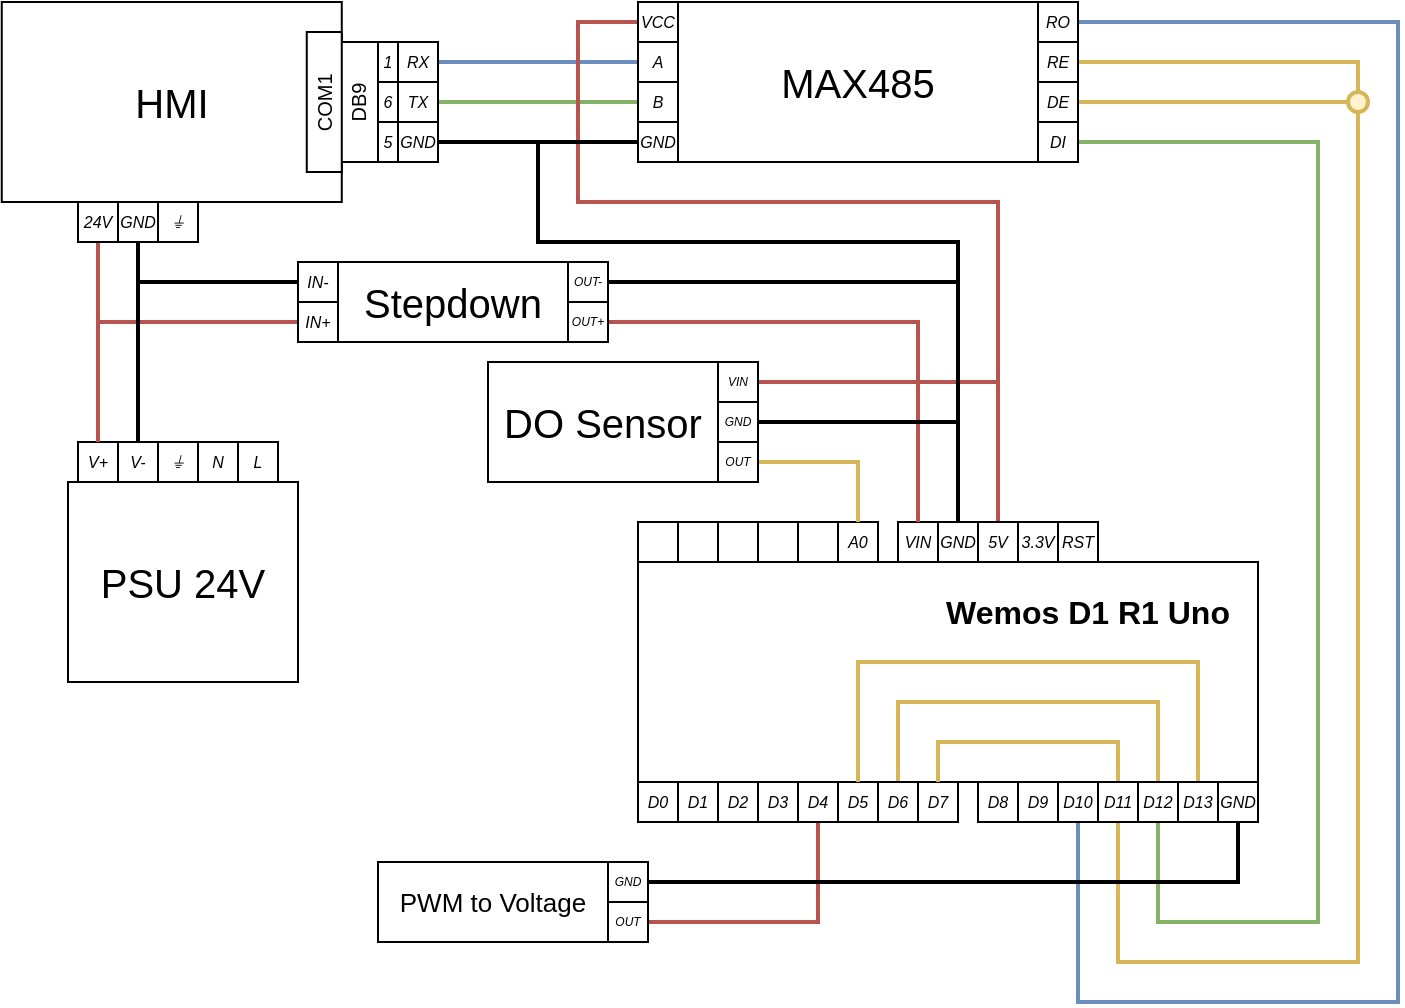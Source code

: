 <mxfile version="20.7.4" type="device"><diagram id="AYf1GJi7QR7gWWZCEHvu" name="Page-1"><mxGraphModel dx="766" dy="528" grid="1" gridSize="10" guides="1" tooltips="1" connect="1" arrows="1" fold="1" page="1" pageScale="1" pageWidth="3300" pageHeight="4681" math="0" shadow="0"><root><mxCell id="0"/><mxCell id="1" parent="0"/><mxCell id="DwnNHPMHxuOQS2PUY_gm-1" value="" style="rounded=0;whiteSpace=wrap;html=1;fontSize=20;strokeWidth=1;" parent="1" vertex="1"><mxGeometry x="370" y="520" width="310" height="110" as="geometry"/></mxCell><mxCell id="DwnNHPMHxuOQS2PUY_gm-2" value="HMI" style="rounded=0;whiteSpace=wrap;html=1;fontSize=20;strokeWidth=1;" parent="1" vertex="1"><mxGeometry x="51.88" y="240" width="170" height="100" as="geometry"/></mxCell><mxCell id="DwnNHPMHxuOQS2PUY_gm-24" style="edgeStyle=orthogonalEdgeStyle;rounded=0;orthogonalLoop=1;jettySize=auto;html=1;exitX=1;exitY=0.5;exitDx=0;exitDy=0;fontSize=20;endArrow=none;endFill=0;fillColor=#dae8fc;strokeColor=#6c8ebf;strokeWidth=2;" parent="1" source="DwnNHPMHxuOQS2PUY_gm-6" target="DwnNHPMHxuOQS2PUY_gm-20" edge="1"><mxGeometry relative="1" as="geometry"/></mxCell><mxCell id="DwnNHPMHxuOQS2PUY_gm-6" value="RX" style="rounded=0;whiteSpace=wrap;html=1;fontSize=8;fontStyle=2;strokeWidth=1;" parent="1" vertex="1"><mxGeometry x="250" y="260" width="20" height="20" as="geometry"/></mxCell><mxCell id="DwnNHPMHxuOQS2PUY_gm-25" style="edgeStyle=orthogonalEdgeStyle;rounded=0;orthogonalLoop=1;jettySize=auto;html=1;exitX=1;exitY=0.5;exitDx=0;exitDy=0;entryX=0;entryY=0.5;entryDx=0;entryDy=0;fontSize=20;endArrow=none;endFill=0;fillColor=#d5e8d4;strokeColor=#82b366;strokeWidth=2;" parent="1" source="DwnNHPMHxuOQS2PUY_gm-7" target="DwnNHPMHxuOQS2PUY_gm-17" edge="1"><mxGeometry relative="1" as="geometry"/></mxCell><mxCell id="DwnNHPMHxuOQS2PUY_gm-7" value="TX" style="rounded=0;whiteSpace=wrap;html=1;fontSize=8;fontStyle=2;strokeWidth=1;" parent="1" vertex="1"><mxGeometry x="250" y="280" width="20" height="20" as="geometry"/></mxCell><mxCell id="DwnNHPMHxuOQS2PUY_gm-26" style="edgeStyle=orthogonalEdgeStyle;rounded=0;orthogonalLoop=1;jettySize=auto;html=1;exitX=1;exitY=0.5;exitDx=0;exitDy=0;fontSize=20;endArrow=none;endFill=0;strokeWidth=2;" parent="1" source="DwnNHPMHxuOQS2PUY_gm-8" target="DwnNHPMHxuOQS2PUY_gm-18" edge="1"><mxGeometry relative="1" as="geometry"/></mxCell><mxCell id="DwnNHPMHxuOQS2PUY_gm-8" value="GND" style="rounded=0;whiteSpace=wrap;html=1;fontSize=8;fontStyle=2;strokeWidth=1;" parent="1" vertex="1"><mxGeometry x="250" y="300" width="20" height="20" as="geometry"/></mxCell><mxCell id="DwnNHPMHxuOQS2PUY_gm-63" style="edgeStyle=orthogonalEdgeStyle;rounded=0;orthogonalLoop=1;jettySize=auto;html=1;entryX=1;entryY=0.5;entryDx=0;entryDy=0;fontSize=7;endArrow=none;endFill=0;fillColor=#fff2cc;strokeColor=#d6b656;strokeWidth=2;" parent="1" target="DwnNHPMHxuOQS2PUY_gm-58" edge="1"><mxGeometry relative="1" as="geometry"><Array as="points"><mxPoint x="610" y="720"/><mxPoint x="730" y="720"/><mxPoint x="730" y="270"/></Array><mxPoint x="610" y="650" as="sourcePoint"/></mxGeometry></mxCell><mxCell id="DwnNHPMHxuOQS2PUY_gm-64" style="edgeStyle=orthogonalEdgeStyle;rounded=0;orthogonalLoop=1;jettySize=auto;html=1;exitX=0.5;exitY=1;exitDx=0;exitDy=0;entryX=1;entryY=0.5;entryDx=0;entryDy=0;fontSize=7;endArrow=none;endFill=0;fillColor=#fff2cc;strokeColor=#d6b656;strokeWidth=2;" parent="1" source="DwnNHPMHxuOQS2PUY_gm-39" target="DwnNHPMHxuOQS2PUY_gm-55" edge="1"><mxGeometry relative="1" as="geometry"><Array as="points"><mxPoint x="610" y="720"/><mxPoint x="730" y="720"/><mxPoint x="730" y="290"/></Array></mxGeometry></mxCell><mxCell id="DwnNHPMHxuOQS2PUY_gm-10" value="D3" style="rounded=0;whiteSpace=wrap;html=1;fontSize=8;fontStyle=2;strokeWidth=1;" parent="1" vertex="1"><mxGeometry x="430" y="630" width="20" height="20" as="geometry"/></mxCell><mxCell id="DwnNHPMHxuOQS2PUY_gm-62" style="edgeStyle=orthogonalEdgeStyle;rounded=0;orthogonalLoop=1;jettySize=auto;html=1;exitX=0.5;exitY=1;exitDx=0;exitDy=0;entryX=1;entryY=0.5;entryDx=0;entryDy=0;fontSize=7;endArrow=none;endFill=0;fillColor=#dae8fc;strokeColor=#6c8ebf;strokeWidth=2;" parent="1" source="DwnNHPMHxuOQS2PUY_gm-40" target="DwnNHPMHxuOQS2PUY_gm-57" edge="1"><mxGeometry relative="1" as="geometry"><Array as="points"><mxPoint x="590" y="740"/><mxPoint x="750" y="740"/><mxPoint x="750" y="250"/></Array></mxGeometry></mxCell><mxCell id="DwnNHPMHxuOQS2PUY_gm-11" value="D2" style="rounded=0;whiteSpace=wrap;html=1;fontSize=8;fontStyle=2;strokeWidth=1;" parent="1" vertex="1"><mxGeometry x="410" y="630" width="20" height="20" as="geometry"/></mxCell><mxCell id="FD-xszh_ADqVRA-qsXoM-16" style="edgeStyle=orthogonalEdgeStyle;rounded=0;orthogonalLoop=1;jettySize=auto;html=1;exitX=0.5;exitY=1;exitDx=0;exitDy=0;entryX=1;entryY=0.5;entryDx=0;entryDy=0;fontSize=13;endArrow=none;endFill=0;fillColor=#f8cecc;strokeColor=#b85450;strokeWidth=2;" parent="1" source="DwnNHPMHxuOQS2PUY_gm-14" target="FD-xszh_ADqVRA-qsXoM-13" edge="1"><mxGeometry relative="1" as="geometry"/></mxCell><mxCell id="DwnNHPMHxuOQS2PUY_gm-13" value="D5" style="rounded=0;whiteSpace=wrap;html=1;fontSize=8;fontStyle=2;strokeWidth=1;" parent="1" vertex="1"><mxGeometry x="470" y="630" width="20" height="20" as="geometry"/></mxCell><mxCell id="DwnNHPMHxuOQS2PUY_gm-65" style="edgeStyle=orthogonalEdgeStyle;rounded=0;orthogonalLoop=1;jettySize=auto;html=1;exitX=0.5;exitY=1;exitDx=0;exitDy=0;entryX=1;entryY=0.5;entryDx=0;entryDy=0;fontSize=7;endArrow=none;endFill=0;fillColor=#d5e8d4;strokeColor=#82b366;strokeWidth=2;" parent="1" source="DwnNHPMHxuOQS2PUY_gm-42" target="DwnNHPMHxuOQS2PUY_gm-56" edge="1"><mxGeometry relative="1" as="geometry"><Array as="points"><mxPoint x="630" y="700"/><mxPoint x="710" y="700"/><mxPoint x="710" y="310"/></Array></mxGeometry></mxCell><mxCell id="DwnNHPMHxuOQS2PUY_gm-14" value="D4" style="rounded=0;whiteSpace=wrap;html=1;fontSize=8;fontStyle=2;strokeWidth=1;" parent="1" vertex="1"><mxGeometry x="450" y="630" width="20" height="20" as="geometry"/></mxCell><mxCell id="DwnNHPMHxuOQS2PUY_gm-15" value="MAX485" style="rounded=0;whiteSpace=wrap;html=1;fontSize=20;strokeWidth=1;" parent="1" vertex="1"><mxGeometry x="390" y="240" width="180" height="80" as="geometry"/></mxCell><mxCell id="DwnNHPMHxuOQS2PUY_gm-17" value="B" style="rounded=0;whiteSpace=wrap;html=1;fontSize=8;fontStyle=2;strokeWidth=1;" parent="1" vertex="1"><mxGeometry x="370" y="280" width="20" height="20" as="geometry"/></mxCell><mxCell id="DwnNHPMHxuOQS2PUY_gm-18" value="GND" style="rounded=0;whiteSpace=wrap;html=1;fontSize=8;fontStyle=2;strokeWidth=1;" parent="1" vertex="1"><mxGeometry x="370" y="300" width="20" height="20" as="geometry"/></mxCell><mxCell id="DwnNHPMHxuOQS2PUY_gm-67" style="edgeStyle=orthogonalEdgeStyle;rounded=0;orthogonalLoop=1;jettySize=auto;html=1;exitX=0;exitY=0.5;exitDx=0;exitDy=0;entryX=0.5;entryY=0;entryDx=0;entryDy=0;fontSize=7;endArrow=none;endFill=0;fillColor=#f8cecc;strokeColor=#b85450;fontStyle=1;strokeWidth=2;" parent="1" source="DwnNHPMHxuOQS2PUY_gm-19" target="DwnNHPMHxuOQS2PUY_gm-50" edge="1"><mxGeometry relative="1" as="geometry"><Array as="points"><mxPoint x="340" y="250"/><mxPoint x="340" y="340"/><mxPoint x="550" y="340"/></Array></mxGeometry></mxCell><mxCell id="DwnNHPMHxuOQS2PUY_gm-19" value="VCC" style="rounded=0;whiteSpace=wrap;html=1;fontSize=8;fontStyle=2;strokeWidth=1;" parent="1" vertex="1"><mxGeometry x="370" y="240" width="20" height="20" as="geometry"/></mxCell><mxCell id="DwnNHPMHxuOQS2PUY_gm-20" value="A" style="rounded=0;whiteSpace=wrap;html=1;fontSize=8;fontStyle=2;strokeWidth=1;" parent="1" vertex="1"><mxGeometry x="370" y="260" width="20" height="20" as="geometry"/></mxCell><mxCell id="DwnNHPMHxuOQS2PUY_gm-29" value="D7" style="rounded=0;whiteSpace=wrap;html=1;fontSize=8;fontStyle=2;strokeWidth=1;" parent="1" vertex="1"><mxGeometry x="510" y="630" width="20" height="20" as="geometry"/></mxCell><mxCell id="FD-xszh_ADqVRA-qsXoM-22" style="edgeStyle=orthogonalEdgeStyle;rounded=0;orthogonalLoop=1;jettySize=auto;html=1;exitX=0.5;exitY=0;exitDx=0;exitDy=0;entryX=0.5;entryY=0;entryDx=0;entryDy=0;fontSize=13;endArrow=none;endFill=0;fillColor=#fff2cc;strokeColor=#d6b656;strokeWidth=2;" parent="1" source="DwnNHPMHxuOQS2PUY_gm-30" target="DwnNHPMHxuOQS2PUY_gm-42" edge="1"><mxGeometry relative="1" as="geometry"><Array as="points"><mxPoint x="500" y="590"/><mxPoint x="630" y="590"/></Array></mxGeometry></mxCell><mxCell id="DwnNHPMHxuOQS2PUY_gm-30" value="D6" style="rounded=0;whiteSpace=wrap;html=1;fontSize=8;fontStyle=2;strokeWidth=1;" parent="1" vertex="1"><mxGeometry x="490" y="630" width="20" height="20" as="geometry"/></mxCell><mxCell id="DwnNHPMHxuOQS2PUY_gm-31" value="D9" style="rounded=0;whiteSpace=wrap;html=1;fontSize=8;fontStyle=2;strokeWidth=1;" parent="1" vertex="1"><mxGeometry x="560" y="630" width="20" height="20" as="geometry"/></mxCell><mxCell id="DwnNHPMHxuOQS2PUY_gm-32" value="D8" style="rounded=0;whiteSpace=wrap;html=1;fontSize=8;fontStyle=2;strokeWidth=1;" parent="1" vertex="1"><mxGeometry x="540" y="630" width="20" height="20" as="geometry"/></mxCell><mxCell id="DwnNHPMHxuOQS2PUY_gm-35" value="D0" style="rounded=0;whiteSpace=wrap;html=1;fontSize=8;fontStyle=2;strokeWidth=1;" parent="1" vertex="1"><mxGeometry x="370" y="630" width="20" height="20" as="geometry"/></mxCell><mxCell id="DwnNHPMHxuOQS2PUY_gm-36" value="D1" style="rounded=0;whiteSpace=wrap;html=1;fontSize=8;fontStyle=2;strokeWidth=1;" parent="1" vertex="1"><mxGeometry x="390" y="630" width="20" height="20" as="geometry"/></mxCell><mxCell id="FD-xszh_ADqVRA-qsXoM-18" style="edgeStyle=orthogonalEdgeStyle;rounded=0;orthogonalLoop=1;jettySize=auto;html=1;exitX=0.5;exitY=0;exitDx=0;exitDy=0;entryX=0.5;entryY=0;entryDx=0;entryDy=0;fontSize=13;endArrow=none;endFill=0;fillColor=#fff2cc;strokeColor=#d6b656;strokeWidth=2;" parent="1" source="DwnNHPMHxuOQS2PUY_gm-39" target="DwnNHPMHxuOQS2PUY_gm-29" edge="1"><mxGeometry relative="1" as="geometry"/></mxCell><mxCell id="DwnNHPMHxuOQS2PUY_gm-39" value="D11" style="rounded=0;whiteSpace=wrap;html=1;fontSize=8;fontStyle=2;strokeWidth=1;" parent="1" vertex="1"><mxGeometry x="600" y="630" width="20" height="20" as="geometry"/></mxCell><mxCell id="DwnNHPMHxuOQS2PUY_gm-40" value="D10" style="rounded=0;whiteSpace=wrap;html=1;fontSize=8;fontStyle=2;strokeWidth=1;" parent="1" vertex="1"><mxGeometry x="580" y="630" width="20" height="20" as="geometry"/></mxCell><mxCell id="FD-xszh_ADqVRA-qsXoM-23" style="edgeStyle=orthogonalEdgeStyle;rounded=0;orthogonalLoop=1;jettySize=auto;html=1;exitX=0.5;exitY=0;exitDx=0;exitDy=0;entryX=0.5;entryY=0;entryDx=0;entryDy=0;fontSize=13;endArrow=none;endFill=0;fillColor=#fff2cc;strokeColor=#d6b656;strokeWidth=2;" parent="1" source="DwnNHPMHxuOQS2PUY_gm-41" target="DwnNHPMHxuOQS2PUY_gm-13" edge="1"><mxGeometry relative="1" as="geometry"><Array as="points"><mxPoint x="650" y="570"/><mxPoint x="480" y="570"/></Array></mxGeometry></mxCell><mxCell id="DwnNHPMHxuOQS2PUY_gm-41" value="D13" style="rounded=0;whiteSpace=wrap;html=1;fontSize=8;fontStyle=2;strokeWidth=1;" parent="1" vertex="1"><mxGeometry x="640" y="630" width="20" height="20" as="geometry"/></mxCell><mxCell id="DwnNHPMHxuOQS2PUY_gm-42" value="D12" style="rounded=0;whiteSpace=wrap;html=1;fontSize=8;fontStyle=2;strokeWidth=1;" parent="1" vertex="1"><mxGeometry x="620" y="630" width="20" height="20" as="geometry"/></mxCell><mxCell id="FD-xszh_ADqVRA-qsXoM-15" style="edgeStyle=orthogonalEdgeStyle;rounded=0;orthogonalLoop=1;jettySize=auto;html=1;exitX=0.5;exitY=1;exitDx=0;exitDy=0;entryX=1;entryY=0.5;entryDx=0;entryDy=0;fontSize=13;endArrow=none;endFill=0;strokeWidth=2;" parent="1" source="DwnNHPMHxuOQS2PUY_gm-43" target="FD-xszh_ADqVRA-qsXoM-12" edge="1"><mxGeometry relative="1" as="geometry"/></mxCell><mxCell id="DwnNHPMHxuOQS2PUY_gm-43" value="GND" style="rounded=0;whiteSpace=wrap;html=1;fontSize=8;fontStyle=2;strokeWidth=1;" parent="1" vertex="1"><mxGeometry x="660" y="630" width="20" height="20" as="geometry"/></mxCell><mxCell id="DwnNHPMHxuOQS2PUY_gm-44" value="" style="rounded=0;whiteSpace=wrap;html=1;fontSize=8;fontStyle=2;strokeWidth=1;" parent="1" vertex="1"><mxGeometry x="430" y="500" width="20" height="20" as="geometry"/></mxCell><mxCell id="DwnNHPMHxuOQS2PUY_gm-45" value="" style="rounded=0;whiteSpace=wrap;html=1;fontSize=8;fontStyle=2;strokeWidth=1;" parent="1" vertex="1"><mxGeometry x="410" y="500" width="20" height="20" as="geometry"/></mxCell><mxCell id="DwnNHPMHxuOQS2PUY_gm-46" value="A0" style="rounded=0;whiteSpace=wrap;html=1;fontSize=8;fontStyle=2;strokeWidth=1;" parent="1" vertex="1"><mxGeometry x="470" y="500" width="20" height="20" as="geometry"/></mxCell><mxCell id="DwnNHPMHxuOQS2PUY_gm-47" value="" style="rounded=0;whiteSpace=wrap;html=1;fontSize=8;fontStyle=2;strokeWidth=1;" parent="1" vertex="1"><mxGeometry x="450" y="500" width="20" height="20" as="geometry"/></mxCell><mxCell id="DwnNHPMHxuOQS2PUY_gm-48" value="" style="rounded=0;whiteSpace=wrap;html=1;fontSize=8;fontStyle=2;strokeWidth=1;" parent="1" vertex="1"><mxGeometry x="370" y="500" width="20" height="20" as="geometry"/></mxCell><mxCell id="DwnNHPMHxuOQS2PUY_gm-49" value="" style="rounded=0;whiteSpace=wrap;html=1;fontSize=8;fontStyle=2;strokeWidth=1;" parent="1" vertex="1"><mxGeometry x="390" y="500" width="20" height="20" as="geometry"/></mxCell><mxCell id="FD-xszh_ADqVRA-qsXoM-5" style="edgeStyle=orthogonalEdgeStyle;rounded=0;orthogonalLoop=1;jettySize=auto;html=1;exitX=0.5;exitY=0;exitDx=0;exitDy=0;entryX=1;entryY=0.5;entryDx=0;entryDy=0;endArrow=none;endFill=0;fillColor=#f8cecc;strokeColor=#b85450;strokeWidth=2;" parent="1" source="DwnNHPMHxuOQS2PUY_gm-50" target="FD-xszh_ADqVRA-qsXoM-3" edge="1"><mxGeometry relative="1" as="geometry"/></mxCell><mxCell id="DwnNHPMHxuOQS2PUY_gm-50" value="5V" style="rounded=0;whiteSpace=wrap;html=1;fontSize=8;fontStyle=2;strokeWidth=1;" parent="1" vertex="1"><mxGeometry x="540" y="500" width="20" height="20" as="geometry"/></mxCell><mxCell id="DwnNHPMHxuOQS2PUY_gm-68" style="edgeStyle=orthogonalEdgeStyle;rounded=0;orthogonalLoop=1;jettySize=auto;html=1;exitX=0.5;exitY=0;exitDx=0;exitDy=0;entryX=0;entryY=0.5;entryDx=0;entryDy=0;fontSize=7;endArrow=none;endFill=0;strokeWidth=2;" parent="1" source="DwnNHPMHxuOQS2PUY_gm-51" target="DwnNHPMHxuOQS2PUY_gm-18" edge="1"><mxGeometry relative="1" as="geometry"><Array as="points"><mxPoint x="530" y="360"/><mxPoint x="320" y="360"/><mxPoint x="320" y="310"/></Array></mxGeometry></mxCell><mxCell id="DwnNHPMHxuOQS2PUY_gm-51" value="GND" style="rounded=0;whiteSpace=wrap;html=1;fontSize=8;fontStyle=2;strokeWidth=1;" parent="1" vertex="1"><mxGeometry x="520" y="500" width="20" height="20" as="geometry"/></mxCell><mxCell id="DwnNHPMHxuOQS2PUY_gm-52" value="RST" style="rounded=0;whiteSpace=wrap;html=1;fontSize=8;fontStyle=2;strokeWidth=1;" parent="1" vertex="1"><mxGeometry x="580" y="500" width="20" height="20" as="geometry"/></mxCell><mxCell id="DwnNHPMHxuOQS2PUY_gm-53" value="3.3V" style="rounded=0;whiteSpace=wrap;html=1;fontSize=8;fontStyle=2;strokeWidth=1;" parent="1" vertex="1"><mxGeometry x="560" y="500" width="20" height="20" as="geometry"/></mxCell><mxCell id="DwnNHPMHxuOQS2PUY_gm-54" value="VIN" style="rounded=0;whiteSpace=wrap;html=1;fontSize=8;fontStyle=2;strokeWidth=1;" parent="1" vertex="1"><mxGeometry x="500" y="500" width="20" height="20" as="geometry"/></mxCell><mxCell id="DwnNHPMHxuOQS2PUY_gm-55" value="DE" style="rounded=0;whiteSpace=wrap;html=1;fontSize=8;fontStyle=2;strokeWidth=1;" parent="1" vertex="1"><mxGeometry x="570" y="280" width="20" height="20" as="geometry"/></mxCell><mxCell id="DwnNHPMHxuOQS2PUY_gm-56" value="DI" style="rounded=0;whiteSpace=wrap;html=1;fontSize=8;fontStyle=2;strokeWidth=1;" parent="1" vertex="1"><mxGeometry x="570" y="300" width="20" height="20" as="geometry"/></mxCell><mxCell id="DwnNHPMHxuOQS2PUY_gm-57" value="RO" style="rounded=0;whiteSpace=wrap;html=1;fontSize=8;fontStyle=2;strokeWidth=1;" parent="1" vertex="1"><mxGeometry x="570" y="240" width="20" height="20" as="geometry"/></mxCell><mxCell id="DwnNHPMHxuOQS2PUY_gm-58" value="RE" style="rounded=0;whiteSpace=wrap;html=1;fontSize=8;fontStyle=2;strokeWidth=1;" parent="1" vertex="1"><mxGeometry x="570" y="260" width="20" height="20" as="geometry"/></mxCell><mxCell id="DwnNHPMHxuOQS2PUY_gm-66" value="" style="ellipse;whiteSpace=wrap;html=1;aspect=fixed;fontSize=7;fillColor=#fff2cc;strokeColor=#d6b656;strokeWidth=2;" parent="1" vertex="1"><mxGeometry x="725" y="285" width="10" height="10" as="geometry"/></mxCell><mxCell id="DwnNHPMHxuOQS2PUY_gm-79" style="edgeStyle=orthogonalEdgeStyle;rounded=0;orthogonalLoop=1;jettySize=auto;html=1;exitX=0.5;exitY=1;exitDx=0;exitDy=0;fontSize=7;endArrow=none;endFill=0;fillColor=#f8cecc;strokeColor=#b85450;strokeWidth=2;" parent="1" source="DwnNHPMHxuOQS2PUY_gm-69" target="DwnNHPMHxuOQS2PUY_gm-78" edge="1"><mxGeometry relative="1" as="geometry"/></mxCell><mxCell id="DwnNHPMHxuOQS2PUY_gm-69" value="24V" style="rounded=0;whiteSpace=wrap;html=1;fontSize=8;fontStyle=2;strokeWidth=1;" parent="1" vertex="1"><mxGeometry x="90" y="340" width="20" height="20" as="geometry"/></mxCell><mxCell id="DwnNHPMHxuOQS2PUY_gm-80" style="edgeStyle=orthogonalEdgeStyle;rounded=0;orthogonalLoop=1;jettySize=auto;html=1;exitX=0.5;exitY=1;exitDx=0;exitDy=0;fontSize=7;endArrow=none;endFill=0;strokeWidth=2;" parent="1" source="DwnNHPMHxuOQS2PUY_gm-70" target="DwnNHPMHxuOQS2PUY_gm-76" edge="1"><mxGeometry relative="1" as="geometry"/></mxCell><mxCell id="DwnNHPMHxuOQS2PUY_gm-70" value="GND" style="rounded=0;whiteSpace=wrap;html=1;fontSize=8;fontStyle=2;strokeWidth=1;" parent="1" vertex="1"><mxGeometry x="110" y="340" width="20" height="20" as="geometry"/></mxCell><mxCell id="DwnNHPMHxuOQS2PUY_gm-71" value="PSU 24V" style="rounded=0;whiteSpace=wrap;html=1;fontSize=20;strokeWidth=1;" parent="1" vertex="1"><mxGeometry x="85" y="480" width="115" height="100" as="geometry"/></mxCell><mxCell id="DwnNHPMHxuOQS2PUY_gm-72" value="L" style="rounded=0;whiteSpace=wrap;html=1;fontSize=8;fontStyle=2;strokeWidth=1;" parent="1" vertex="1"><mxGeometry x="170" y="460" width="20" height="20" as="geometry"/></mxCell><mxCell id="DwnNHPMHxuOQS2PUY_gm-73" value="N" style="rounded=0;whiteSpace=wrap;html=1;fontSize=8;fontStyle=2;strokeWidth=1;" parent="1" vertex="1"><mxGeometry x="150" y="460" width="20" height="20" as="geometry"/></mxCell><mxCell id="DwnNHPMHxuOQS2PUY_gm-74" value="⏚" style="rounded=0;whiteSpace=wrap;html=1;fontSize=8;fontStyle=2;strokeWidth=1;" parent="1" vertex="1"><mxGeometry x="130" y="460" width="20" height="20" as="geometry"/></mxCell><mxCell id="DwnNHPMHxuOQS2PUY_gm-76" value="V-" style="rounded=0;whiteSpace=wrap;html=1;fontSize=8;fontStyle=2;strokeWidth=1;" parent="1" vertex="1"><mxGeometry x="110" y="460" width="20" height="20" as="geometry"/></mxCell><mxCell id="DwnNHPMHxuOQS2PUY_gm-78" value="V+" style="rounded=0;whiteSpace=wrap;html=1;fontSize=8;fontStyle=2;strokeWidth=1;" parent="1" vertex="1"><mxGeometry x="90" y="460" width="20" height="20" as="geometry"/></mxCell><mxCell id="DwnNHPMHxuOQS2PUY_gm-82" value="Stepdown" style="rounded=0;whiteSpace=wrap;html=1;fontSize=20;strokeWidth=1;" parent="1" vertex="1"><mxGeometry x="220" y="370" width="115" height="40" as="geometry"/></mxCell><mxCell id="DwnNHPMHxuOQS2PUY_gm-93" style="edgeStyle=orthogonalEdgeStyle;rounded=0;orthogonalLoop=1;jettySize=auto;html=1;exitX=0;exitY=0.5;exitDx=0;exitDy=0;entryX=0.5;entryY=0;entryDx=0;entryDy=0;fontSize=7;endArrow=none;endFill=0;fillColor=#f8cecc;strokeColor=#b85450;strokeWidth=2;" parent="1" source="DwnNHPMHxuOQS2PUY_gm-83" target="DwnNHPMHxuOQS2PUY_gm-78" edge="1"><mxGeometry relative="1" as="geometry"/></mxCell><mxCell id="DwnNHPMHxuOQS2PUY_gm-83" value="IN+" style="rounded=0;whiteSpace=wrap;html=1;fontSize=8;fontStyle=2;strokeWidth=1;" parent="1" vertex="1"><mxGeometry x="200" y="390" width="20" height="20" as="geometry"/></mxCell><mxCell id="DwnNHPMHxuOQS2PUY_gm-94" style="edgeStyle=orthogonalEdgeStyle;rounded=0;orthogonalLoop=1;jettySize=auto;html=1;exitX=0;exitY=0.5;exitDx=0;exitDy=0;entryX=0.5;entryY=0;entryDx=0;entryDy=0;fontSize=7;endArrow=none;endFill=0;strokeWidth=2;" parent="1" source="DwnNHPMHxuOQS2PUY_gm-84" target="DwnNHPMHxuOQS2PUY_gm-76" edge="1"><mxGeometry relative="1" as="geometry"/></mxCell><mxCell id="DwnNHPMHxuOQS2PUY_gm-84" value="IN-" style="rounded=0;whiteSpace=wrap;html=1;fontSize=8;fontStyle=2;strokeWidth=1;" parent="1" vertex="1"><mxGeometry x="200" y="370" width="20" height="20" as="geometry"/></mxCell><mxCell id="DwnNHPMHxuOQS2PUY_gm-91" style="edgeStyle=orthogonalEdgeStyle;rounded=0;orthogonalLoop=1;jettySize=auto;html=1;exitX=1;exitY=0.5;exitDx=0;exitDy=0;fontSize=7;endArrow=none;endFill=0;fillColor=#f8cecc;strokeColor=#b85450;strokeWidth=2;" parent="1" source="DwnNHPMHxuOQS2PUY_gm-87" target="DwnNHPMHxuOQS2PUY_gm-54" edge="1"><mxGeometry relative="1" as="geometry"/></mxCell><mxCell id="DwnNHPMHxuOQS2PUY_gm-87" value="OUT+" style="rounded=0;whiteSpace=wrap;html=1;fontSize=6;fontStyle=2;strokeWidth=1;" parent="1" vertex="1"><mxGeometry x="335" y="390" width="20" height="20" as="geometry"/></mxCell><mxCell id="DwnNHPMHxuOQS2PUY_gm-92" style="edgeStyle=orthogonalEdgeStyle;rounded=0;orthogonalLoop=1;jettySize=auto;html=1;exitX=1;exitY=0.5;exitDx=0;exitDy=0;fontSize=7;endArrow=none;endFill=0;strokeWidth=2;" parent="1" source="DwnNHPMHxuOQS2PUY_gm-88" target="DwnNHPMHxuOQS2PUY_gm-51" edge="1"><mxGeometry relative="1" as="geometry"/></mxCell><mxCell id="DwnNHPMHxuOQS2PUY_gm-88" value="OUT-" style="rounded=0;whiteSpace=wrap;html=1;fontSize=6;fontStyle=2;strokeWidth=1;" parent="1" vertex="1"><mxGeometry x="335" y="370" width="20" height="20" as="geometry"/></mxCell><mxCell id="DwnNHPMHxuOQS2PUY_gm-95" value="&lt;font style=&quot;font-size: 10px;&quot;&gt;DB9&lt;/font&gt;" style="rounded=0;whiteSpace=wrap;html=1;fontSize=10;rotation=-90;strokeWidth=1;" parent="1" vertex="1"><mxGeometry x="200" y="280" width="60" height="20" as="geometry"/></mxCell><mxCell id="5pkXxQhurZ8HaMUF5qEP-1" value="&lt;font style=&quot;font-size: 10px;&quot;&gt;COM1&lt;/font&gt;" style="rounded=0;whiteSpace=wrap;html=1;fontSize=10;rotation=-90;strokeWidth=1;" parent="1" vertex="1"><mxGeometry x="178.13" y="281.25" width="70" height="17.5" as="geometry"/></mxCell><mxCell id="5pkXxQhurZ8HaMUF5qEP-2" value="⏚" style="rounded=0;whiteSpace=wrap;html=1;fontSize=8;fontStyle=2;strokeWidth=1;" parent="1" vertex="1"><mxGeometry x="130" y="340" width="20" height="20" as="geometry"/></mxCell><mxCell id="5pkXxQhurZ8HaMUF5qEP-3" value="1" style="rounded=0;whiteSpace=wrap;html=1;fontSize=8;fontStyle=2;strokeWidth=1;" parent="1" vertex="1"><mxGeometry x="240" y="260" width="10" height="20" as="geometry"/></mxCell><mxCell id="5pkXxQhurZ8HaMUF5qEP-4" value="6" style="rounded=0;whiteSpace=wrap;html=1;fontSize=8;fontStyle=2;strokeWidth=1;" parent="1" vertex="1"><mxGeometry x="240" y="280" width="10" height="20" as="geometry"/></mxCell><mxCell id="5pkXxQhurZ8HaMUF5qEP-5" value="5" style="rounded=0;whiteSpace=wrap;html=1;fontSize=8;fontStyle=2;strokeWidth=1;" parent="1" vertex="1"><mxGeometry x="240" y="300" width="10" height="20" as="geometry"/></mxCell><mxCell id="FD-xszh_ADqVRA-qsXoM-1" value="DO Sensor" style="rounded=0;whiteSpace=wrap;html=1;fontSize=20;strokeWidth=1;" parent="1" vertex="1"><mxGeometry x="295" y="420" width="115" height="60" as="geometry"/></mxCell><mxCell id="FD-xszh_ADqVRA-qsXoM-6" style="edgeStyle=orthogonalEdgeStyle;rounded=0;orthogonalLoop=1;jettySize=auto;html=1;exitX=1;exitY=0.5;exitDx=0;exitDy=0;entryX=0.5;entryY=0;entryDx=0;entryDy=0;endArrow=none;endFill=0;strokeWidth=2;" parent="1" source="FD-xszh_ADqVRA-qsXoM-2" target="DwnNHPMHxuOQS2PUY_gm-51" edge="1"><mxGeometry relative="1" as="geometry"/></mxCell><mxCell id="FD-xszh_ADqVRA-qsXoM-2" value="GND" style="rounded=0;whiteSpace=wrap;html=1;fontSize=6;fontStyle=2;strokeWidth=1;" parent="1" vertex="1"><mxGeometry x="410" y="440" width="20" height="20" as="geometry"/></mxCell><mxCell id="FD-xszh_ADqVRA-qsXoM-3" value="VIN" style="rounded=0;whiteSpace=wrap;html=1;fontSize=6;fontStyle=2;strokeWidth=1;" parent="1" vertex="1"><mxGeometry x="410" y="420" width="20" height="20" as="geometry"/></mxCell><mxCell id="FD-xszh_ADqVRA-qsXoM-8" style="edgeStyle=orthogonalEdgeStyle;rounded=0;orthogonalLoop=1;jettySize=auto;html=1;exitX=1;exitY=0.5;exitDx=0;exitDy=0;endArrow=none;endFill=0;fillColor=#fff2cc;strokeColor=#d6b656;strokeWidth=2;" parent="1" source="FD-xszh_ADqVRA-qsXoM-4" target="DwnNHPMHxuOQS2PUY_gm-46" edge="1"><mxGeometry relative="1" as="geometry"/></mxCell><mxCell id="FD-xszh_ADqVRA-qsXoM-4" value="OUT" style="rounded=0;whiteSpace=wrap;html=1;fontSize=6;fontStyle=2;strokeWidth=1;" parent="1" vertex="1"><mxGeometry x="410" y="460" width="20" height="20" as="geometry"/></mxCell><mxCell id="FD-xszh_ADqVRA-qsXoM-10" value="PWM to Voltage" style="rounded=0;whiteSpace=wrap;html=1;fontSize=13;strokeWidth=1;" parent="1" vertex="1"><mxGeometry x="240" y="670" width="115" height="40" as="geometry"/></mxCell><mxCell id="FD-xszh_ADqVRA-qsXoM-12" value="GND" style="rounded=0;whiteSpace=wrap;html=1;fontSize=6;fontStyle=2;strokeWidth=1;" parent="1" vertex="1"><mxGeometry x="355" y="670" width="20" height="20" as="geometry"/></mxCell><mxCell id="FD-xszh_ADqVRA-qsXoM-13" value="OUT" style="rounded=0;whiteSpace=wrap;html=1;fontSize=6;fontStyle=2;strokeWidth=1;" parent="1" vertex="1"><mxGeometry x="355" y="690" width="20" height="20" as="geometry"/></mxCell><mxCell id="FD-xszh_ADqVRA-qsXoM-24" value="Wemos D1 R1 Uno" style="text;html=1;strokeColor=none;fillColor=none;align=center;verticalAlign=middle;whiteSpace=wrap;rounded=0;fontSize=16;fontStyle=1;strokeWidth=1;" parent="1" vertex="1"><mxGeometry x="520" y="530" width="150" height="30" as="geometry"/></mxCell></root></mxGraphModel></diagram></mxfile>